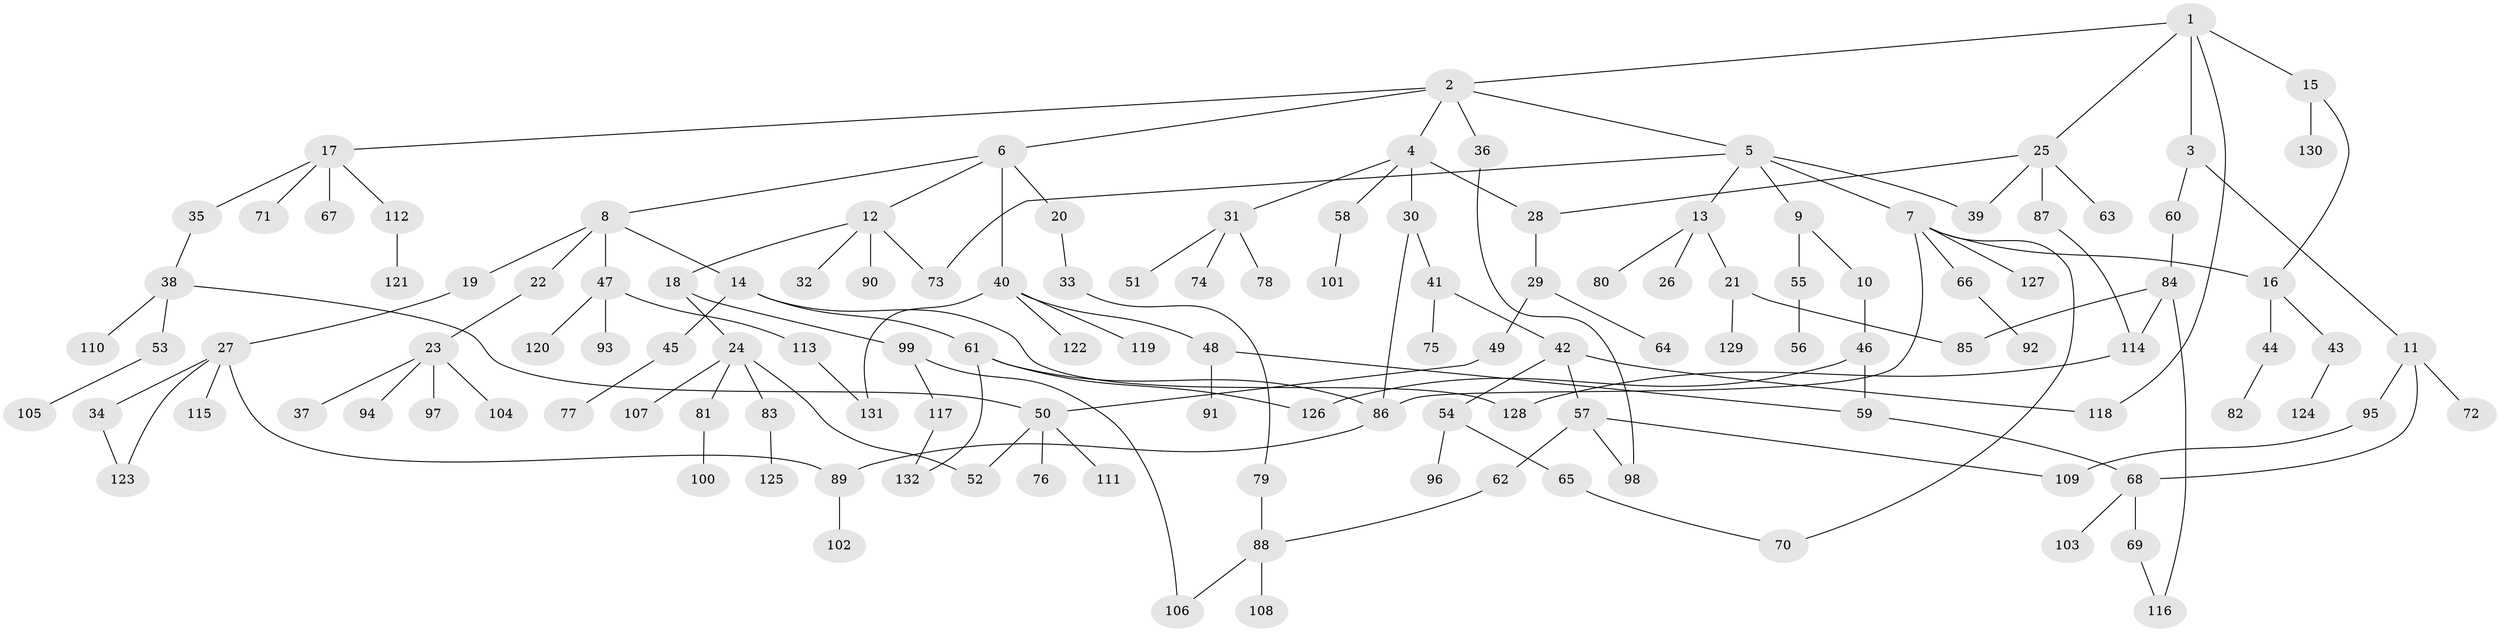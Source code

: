 // Generated by graph-tools (version 1.1) at 2025/41/03/09/25 04:41:43]
// undirected, 132 vertices, 156 edges
graph export_dot {
graph [start="1"]
  node [color=gray90,style=filled];
  1;
  2;
  3;
  4;
  5;
  6;
  7;
  8;
  9;
  10;
  11;
  12;
  13;
  14;
  15;
  16;
  17;
  18;
  19;
  20;
  21;
  22;
  23;
  24;
  25;
  26;
  27;
  28;
  29;
  30;
  31;
  32;
  33;
  34;
  35;
  36;
  37;
  38;
  39;
  40;
  41;
  42;
  43;
  44;
  45;
  46;
  47;
  48;
  49;
  50;
  51;
  52;
  53;
  54;
  55;
  56;
  57;
  58;
  59;
  60;
  61;
  62;
  63;
  64;
  65;
  66;
  67;
  68;
  69;
  70;
  71;
  72;
  73;
  74;
  75;
  76;
  77;
  78;
  79;
  80;
  81;
  82;
  83;
  84;
  85;
  86;
  87;
  88;
  89;
  90;
  91;
  92;
  93;
  94;
  95;
  96;
  97;
  98;
  99;
  100;
  101;
  102;
  103;
  104;
  105;
  106;
  107;
  108;
  109;
  110;
  111;
  112;
  113;
  114;
  115;
  116;
  117;
  118;
  119;
  120;
  121;
  122;
  123;
  124;
  125;
  126;
  127;
  128;
  129;
  130;
  131;
  132;
  1 -- 2;
  1 -- 3;
  1 -- 15;
  1 -- 25;
  1 -- 118;
  2 -- 4;
  2 -- 5;
  2 -- 6;
  2 -- 17;
  2 -- 36;
  3 -- 11;
  3 -- 60;
  4 -- 30;
  4 -- 31;
  4 -- 58;
  4 -- 28;
  5 -- 7;
  5 -- 9;
  5 -- 13;
  5 -- 39;
  5 -- 73;
  6 -- 8;
  6 -- 12;
  6 -- 20;
  6 -- 40;
  7 -- 16;
  7 -- 66;
  7 -- 86;
  7 -- 127;
  7 -- 70;
  8 -- 14;
  8 -- 19;
  8 -- 22;
  8 -- 47;
  9 -- 10;
  9 -- 55;
  10 -- 46;
  11 -- 68;
  11 -- 72;
  11 -- 95;
  12 -- 18;
  12 -- 32;
  12 -- 73;
  12 -- 90;
  13 -- 21;
  13 -- 26;
  13 -- 80;
  14 -- 45;
  14 -- 61;
  14 -- 128;
  15 -- 130;
  15 -- 16;
  16 -- 43;
  16 -- 44;
  17 -- 35;
  17 -- 67;
  17 -- 71;
  17 -- 112;
  18 -- 24;
  18 -- 99;
  19 -- 27;
  20 -- 33;
  21 -- 85;
  21 -- 129;
  22 -- 23;
  23 -- 37;
  23 -- 94;
  23 -- 97;
  23 -- 104;
  24 -- 52;
  24 -- 81;
  24 -- 83;
  24 -- 107;
  25 -- 28;
  25 -- 63;
  25 -- 87;
  25 -- 39;
  27 -- 34;
  27 -- 89;
  27 -- 115;
  27 -- 123;
  28 -- 29;
  29 -- 49;
  29 -- 64;
  30 -- 41;
  30 -- 86;
  31 -- 51;
  31 -- 74;
  31 -- 78;
  33 -- 79;
  34 -- 123;
  35 -- 38;
  36 -- 98;
  38 -- 50;
  38 -- 53;
  38 -- 110;
  40 -- 48;
  40 -- 119;
  40 -- 122;
  40 -- 131;
  41 -- 42;
  41 -- 75;
  42 -- 54;
  42 -- 57;
  42 -- 118;
  43 -- 124;
  44 -- 82;
  45 -- 77;
  46 -- 126;
  46 -- 59;
  47 -- 93;
  47 -- 113;
  47 -- 120;
  48 -- 59;
  48 -- 91;
  49 -- 50;
  50 -- 76;
  50 -- 111;
  50 -- 52;
  53 -- 105;
  54 -- 65;
  54 -- 96;
  55 -- 56;
  57 -- 62;
  57 -- 98;
  57 -- 109;
  58 -- 101;
  59 -- 68;
  60 -- 84;
  61 -- 86;
  61 -- 132;
  61 -- 126;
  62 -- 88;
  65 -- 70;
  66 -- 92;
  68 -- 69;
  68 -- 103;
  69 -- 116;
  79 -- 88;
  81 -- 100;
  83 -- 125;
  84 -- 114;
  84 -- 85;
  84 -- 116;
  86 -- 89;
  87 -- 114;
  88 -- 106;
  88 -- 108;
  89 -- 102;
  95 -- 109;
  99 -- 117;
  99 -- 106;
  112 -- 121;
  113 -- 131;
  114 -- 128;
  117 -- 132;
}
